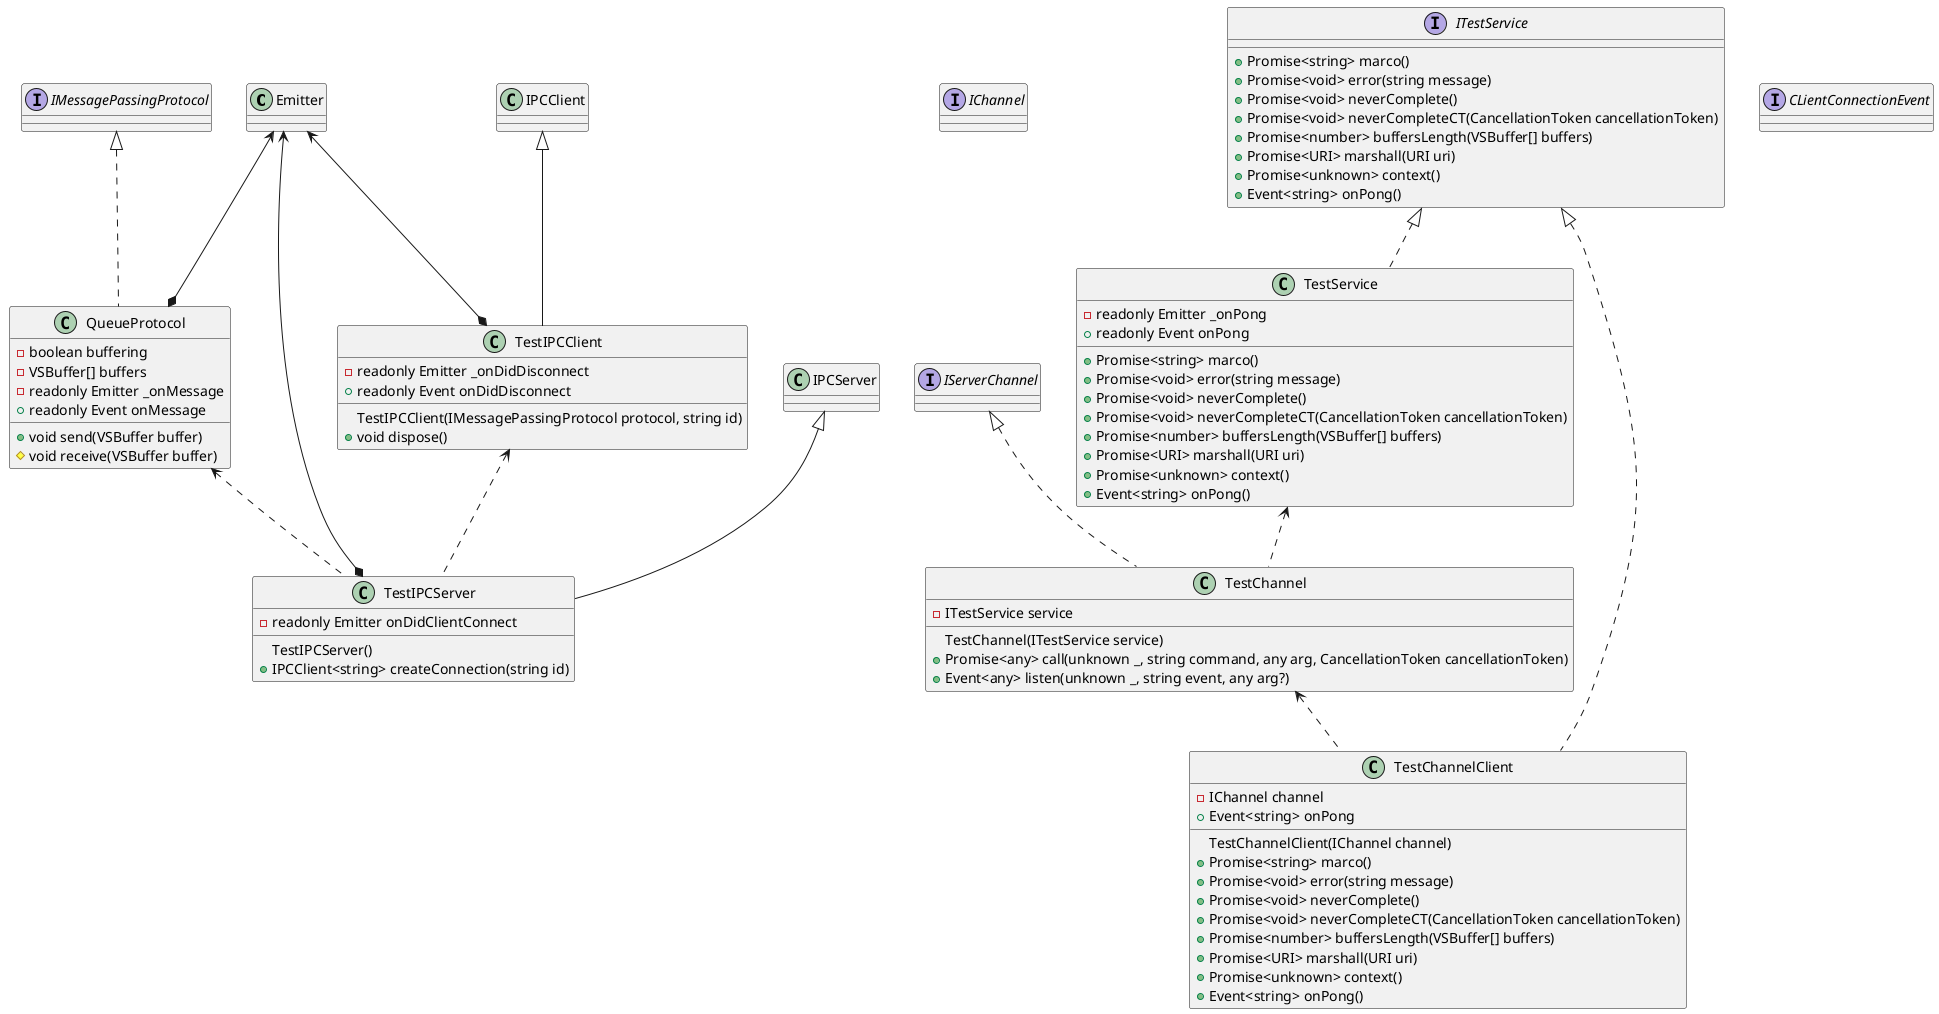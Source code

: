 @startuml Test Demo
    class Emitter{}
    interface IChannel {}
    interface IServerChannel {}
    interface IMessagePassingProtocol {}
    interface CLientConnectionEvent {}
    class IPCServer {}
    class IPCClient {}
    ' ------------------------------
    class QueueProtocol {
        - boolean buffering
        - VSBuffer[] buffers
        - readonly Emitter _onMessage
        + readonly Event onMessage
        + void send(VSBuffer buffer)
        # void receive(VSBuffer buffer)
    }
    class TestIPCClient {
        - readonly Emitter _onDidDisconnect
        + readonly Event onDidDisconnect
        TestIPCClient(IMessagePassingProtocol protocol, string id)
        + void dispose()
    }
    class TestIPCServer {
        - readonly Emitter onDidClientConnect
        TestIPCServer()
        + IPCClient<string> createConnection(string id)
    }
    interface ITestService {
        + Promise<string> marco()
        + Promise<void> error(string message)
        + Promise<void> neverComplete()
        + Promise<void> neverCompleteCT(CancellationToken cancellationToken)
        + Promise<number> buffersLength(VSBuffer[] buffers)
        + Promise<URI> marshall(URI uri)
        + Promise<unknown> context()
        + Event<string> onPong()
    }
    class TestService {
        - readonly Emitter _onPong
        + readonly Event onPong
        + Promise<string> marco()
        + Promise<void> error(string message)
        + Promise<void> neverComplete()
        + Promise<void> neverCompleteCT(CancellationToken cancellationToken)
        + Promise<number> buffersLength(VSBuffer[] buffers)
        + Promise<URI> marshall(URI uri)
        + Promise<unknown> context()
        + Event<string> onPong()
    }
    class TestChannel {
        - ITestService service
        TestChannel(ITestService service)
        + Promise<any> call(unknown _, string command, any arg, CancellationToken cancellationToken)
        + Event<any> listen(unknown _, string event, any arg?)
    }
    class TestChannelClient {
        - IChannel channel
        + Event<string> onPong
        TestChannelClient(IChannel channel)
        + Promise<string> marco()
        + Promise<void> error(string message)
        + Promise<void> neverComplete()
        + Promise<void> neverCompleteCT(CancellationToken cancellationToken)
        + Promise<number> buffersLength(VSBuffer[] buffers)
        + Promise<URI> marshall(URI uri)
        + Promise<unknown> context()
        + Event<string> onPong()
    }
    IMessagePassingProtocol <|.. QueueProtocol
    Emitter <--* QueueProtocol
    IPCClient <|-- TestIPCClient
    Emitter <--* TestIPCClient
    IPCServer <|-- TestIPCServer
    Emitter <--* TestIPCServer
    QueueProtocol <.. TestIPCServer
    TestIPCClient <.. TestIPCServer
    ITestService <|.. TestService
    ' -------------
    IServerChannel <|.. TestChannel
    TestService <.. TestChannel
    ITestService <|.. TestChannelClient
    TestChannel <.. TestChannelClient
@enduml